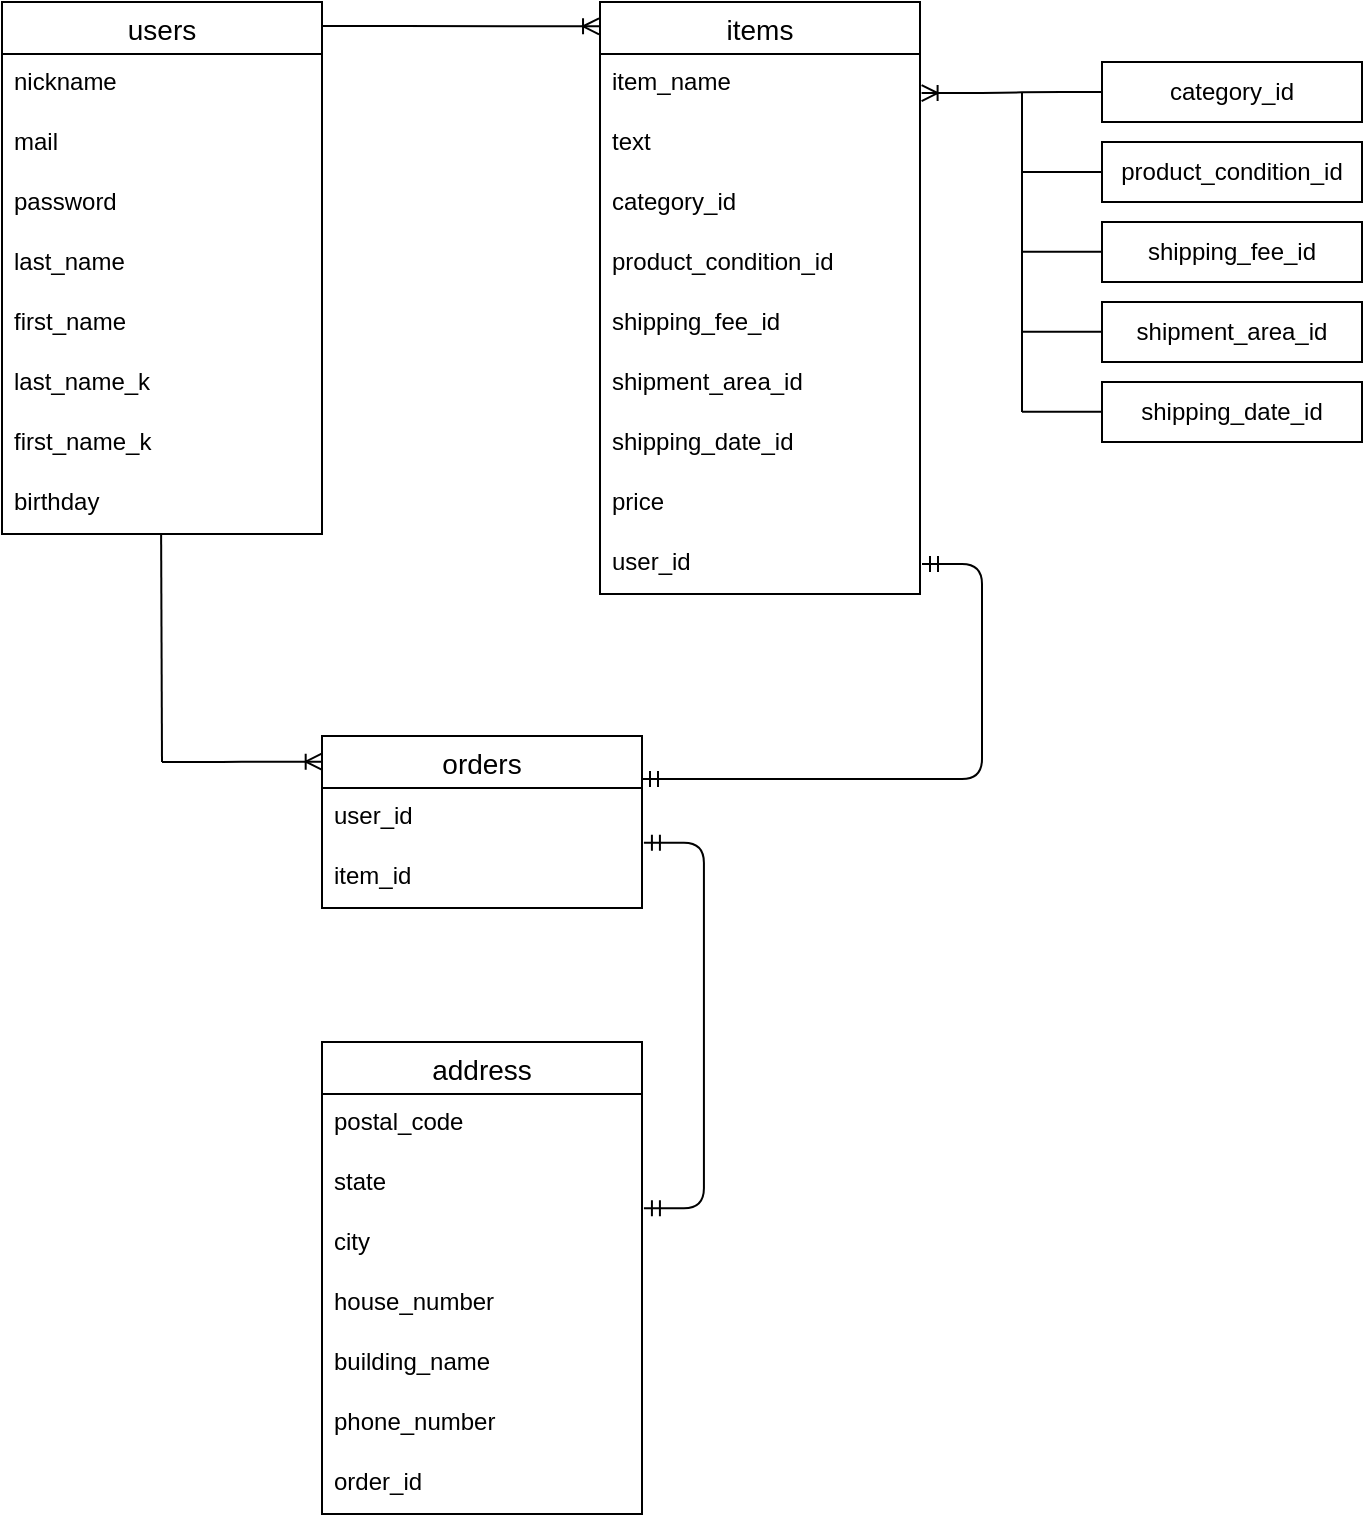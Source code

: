 <mxfile>
    <diagram id="_KOwfQ9zt2VYCs2yp2WA" name="ページ1">
        <mxGraphModel dx="386" dy="495" grid="1" gridSize="10" guides="1" tooltips="1" connect="1" arrows="1" fold="1" page="1" pageScale="1" pageWidth="827" pageHeight="1169" math="0" shadow="0">
            <root>
                <mxCell id="0"/>
                <mxCell id="1" parent="0"/>
                <mxCell id="2" value="users" style="swimlane;fontStyle=0;childLayout=stackLayout;horizontal=1;startSize=26;horizontalStack=0;resizeParent=1;resizeParentMax=0;resizeLast=0;collapsible=1;marginBottom=0;align=center;fontSize=14;" vertex="1" parent="1">
                    <mxGeometry x="90" y="170" width="160" height="266" as="geometry"/>
                </mxCell>
                <mxCell id="3" value="nickname" style="text;strokeColor=none;fillColor=none;spacingLeft=4;spacingRight=4;overflow=hidden;rotatable=0;points=[[0,0.5],[1,0.5]];portConstraint=eastwest;fontSize=12;" vertex="1" parent="2">
                    <mxGeometry y="26" width="160" height="30" as="geometry"/>
                </mxCell>
                <mxCell id="4" value="mail" style="text;strokeColor=none;fillColor=none;spacingLeft=4;spacingRight=4;overflow=hidden;rotatable=0;points=[[0,0.5],[1,0.5]];portConstraint=eastwest;fontSize=12;" vertex="1" parent="2">
                    <mxGeometry y="56" width="160" height="30" as="geometry"/>
                </mxCell>
                <mxCell id="5" value="password" style="text;strokeColor=none;fillColor=none;spacingLeft=4;spacingRight=4;overflow=hidden;rotatable=0;points=[[0,0.5],[1,0.5]];portConstraint=eastwest;fontSize=12;" vertex="1" parent="2">
                    <mxGeometry y="86" width="160" height="30" as="geometry"/>
                </mxCell>
                <mxCell id="OIUmChiFbWp5g4fDZaKt-5" value="last_name" style="text;strokeColor=none;fillColor=none;spacingLeft=4;spacingRight=4;overflow=hidden;rotatable=0;points=[[0,0.5],[1,0.5]];portConstraint=eastwest;fontSize=12;" vertex="1" parent="2">
                    <mxGeometry y="116" width="160" height="30" as="geometry"/>
                </mxCell>
                <mxCell id="OIUmChiFbWp5g4fDZaKt-9" value="first_name" style="text;strokeColor=none;fillColor=none;spacingLeft=4;spacingRight=4;overflow=hidden;rotatable=0;points=[[0,0.5],[1,0.5]];portConstraint=eastwest;fontSize=12;" vertex="1" parent="2">
                    <mxGeometry y="146" width="160" height="30" as="geometry"/>
                </mxCell>
                <mxCell id="OIUmChiFbWp5g4fDZaKt-8" value="last_name_k" style="text;strokeColor=none;fillColor=none;spacingLeft=4;spacingRight=4;overflow=hidden;rotatable=0;points=[[0,0.5],[1,0.5]];portConstraint=eastwest;fontSize=12;" vertex="1" parent="2">
                    <mxGeometry y="176" width="160" height="30" as="geometry"/>
                </mxCell>
                <mxCell id="OIUmChiFbWp5g4fDZaKt-7" value="first_name_k" style="text;strokeColor=none;fillColor=none;spacingLeft=4;spacingRight=4;overflow=hidden;rotatable=0;points=[[0,0.5],[1,0.5]];portConstraint=eastwest;fontSize=12;" vertex="1" parent="2">
                    <mxGeometry y="206" width="160" height="30" as="geometry"/>
                </mxCell>
                <mxCell id="OIUmChiFbWp5g4fDZaKt-6" value="birthday" style="text;strokeColor=none;fillColor=none;spacingLeft=4;spacingRight=4;overflow=hidden;rotatable=0;points=[[0,0.5],[1,0.5]];portConstraint=eastwest;fontSize=12;" vertex="1" parent="2">
                    <mxGeometry y="236" width="160" height="30" as="geometry"/>
                </mxCell>
                <mxCell id="OIUmChiFbWp5g4fDZaKt-10" value="items" style="swimlane;fontStyle=0;childLayout=stackLayout;horizontal=1;startSize=26;horizontalStack=0;resizeParent=1;resizeParentMax=0;resizeLast=0;collapsible=1;marginBottom=0;align=center;fontSize=14;" vertex="1" parent="1">
                    <mxGeometry x="389" y="170" width="160" height="296" as="geometry"/>
                </mxCell>
                <mxCell id="OIUmChiFbWp5g4fDZaKt-11" value="item_name" style="text;strokeColor=none;fillColor=none;spacingLeft=4;spacingRight=4;overflow=hidden;rotatable=0;points=[[0,0.5],[1,0.5]];portConstraint=eastwest;fontSize=12;" vertex="1" parent="OIUmChiFbWp5g4fDZaKt-10">
                    <mxGeometry y="26" width="160" height="30" as="geometry"/>
                </mxCell>
                <mxCell id="OIUmChiFbWp5g4fDZaKt-12" value="text" style="text;strokeColor=none;fillColor=none;spacingLeft=4;spacingRight=4;overflow=hidden;rotatable=0;points=[[0,0.5],[1,0.5]];portConstraint=eastwest;fontSize=12;" vertex="1" parent="OIUmChiFbWp5g4fDZaKt-10">
                    <mxGeometry y="56" width="160" height="30" as="geometry"/>
                </mxCell>
                <mxCell id="OIUmChiFbWp5g4fDZaKt-13" value="category_id" style="text;strokeColor=none;fillColor=none;spacingLeft=4;spacingRight=4;overflow=hidden;rotatable=0;points=[[0,0.5],[1,0.5]];portConstraint=eastwest;fontSize=12;" vertex="1" parent="OIUmChiFbWp5g4fDZaKt-10">
                    <mxGeometry y="86" width="160" height="30" as="geometry"/>
                </mxCell>
                <mxCell id="OIUmChiFbWp5g4fDZaKt-19" value="product_condition_id" style="text;strokeColor=none;fillColor=none;spacingLeft=4;spacingRight=4;overflow=hidden;rotatable=0;points=[[0,0.5],[1,0.5]];portConstraint=eastwest;fontSize=12;" vertex="1" parent="OIUmChiFbWp5g4fDZaKt-10">
                    <mxGeometry y="116" width="160" height="30" as="geometry"/>
                </mxCell>
                <mxCell id="OIUmChiFbWp5g4fDZaKt-18" value="shipping_fee_id" style="text;strokeColor=none;fillColor=none;spacingLeft=4;spacingRight=4;overflow=hidden;rotatable=0;points=[[0,0.5],[1,0.5]];portConstraint=eastwest;fontSize=12;" vertex="1" parent="OIUmChiFbWp5g4fDZaKt-10">
                    <mxGeometry y="146" width="160" height="30" as="geometry"/>
                </mxCell>
                <mxCell id="OIUmChiFbWp5g4fDZaKt-17" value="shipment_area_id" style="text;strokeColor=none;fillColor=none;spacingLeft=4;spacingRight=4;overflow=hidden;rotatable=0;points=[[0,0.5],[1,0.5]];portConstraint=eastwest;fontSize=12;" vertex="1" parent="OIUmChiFbWp5g4fDZaKt-10">
                    <mxGeometry y="176" width="160" height="30" as="geometry"/>
                </mxCell>
                <mxCell id="OIUmChiFbWp5g4fDZaKt-16" value="shipping_date_id" style="text;strokeColor=none;fillColor=none;spacingLeft=4;spacingRight=4;overflow=hidden;rotatable=0;points=[[0,0.5],[1,0.5]];portConstraint=eastwest;fontSize=12;" vertex="1" parent="OIUmChiFbWp5g4fDZaKt-10">
                    <mxGeometry y="206" width="160" height="30" as="geometry"/>
                </mxCell>
                <mxCell id="OIUmChiFbWp5g4fDZaKt-15" value="price" style="text;strokeColor=none;fillColor=none;spacingLeft=4;spacingRight=4;overflow=hidden;rotatable=0;points=[[0,0.5],[1,0.5]];portConstraint=eastwest;fontSize=12;" vertex="1" parent="OIUmChiFbWp5g4fDZaKt-10">
                    <mxGeometry y="236" width="160" height="30" as="geometry"/>
                </mxCell>
                <mxCell id="OIUmChiFbWp5g4fDZaKt-14" value="user_id" style="text;strokeColor=none;fillColor=none;spacingLeft=4;spacingRight=4;overflow=hidden;rotatable=0;points=[[0,0.5],[1,0.5]];portConstraint=eastwest;fontSize=12;" vertex="1" parent="OIUmChiFbWp5g4fDZaKt-10">
                    <mxGeometry y="266" width="160" height="30" as="geometry"/>
                </mxCell>
                <mxCell id="OIUmChiFbWp5g4fDZaKt-20" value="orders" style="swimlane;fontStyle=0;childLayout=stackLayout;horizontal=1;startSize=26;horizontalStack=0;resizeParent=1;resizeParentMax=0;resizeLast=0;collapsible=1;marginBottom=0;align=center;fontSize=14;" vertex="1" parent="1">
                    <mxGeometry x="250" y="537" width="160" height="86" as="geometry"/>
                </mxCell>
                <mxCell id="OIUmChiFbWp5g4fDZaKt-21" value="user_id" style="text;strokeColor=none;fillColor=none;spacingLeft=4;spacingRight=4;overflow=hidden;rotatable=0;points=[[0,0.5],[1,0.5]];portConstraint=eastwest;fontSize=12;" vertex="1" parent="OIUmChiFbWp5g4fDZaKt-20">
                    <mxGeometry y="26" width="160" height="30" as="geometry"/>
                </mxCell>
                <mxCell id="OIUmChiFbWp5g4fDZaKt-22" value="item_id" style="text;strokeColor=none;fillColor=none;spacingLeft=4;spacingRight=4;overflow=hidden;rotatable=0;points=[[0,0.5],[1,0.5]];portConstraint=eastwest;fontSize=12;" vertex="1" parent="OIUmChiFbWp5g4fDZaKt-20">
                    <mxGeometry y="56" width="160" height="30" as="geometry"/>
                </mxCell>
                <mxCell id="OIUmChiFbWp5g4fDZaKt-24" value="address" style="swimlane;fontStyle=0;childLayout=stackLayout;horizontal=1;startSize=26;horizontalStack=0;resizeParent=1;resizeParentMax=0;resizeLast=0;collapsible=1;marginBottom=0;align=center;fontSize=14;" vertex="1" parent="1">
                    <mxGeometry x="250" y="690" width="160" height="236" as="geometry"/>
                </mxCell>
                <mxCell id="OIUmChiFbWp5g4fDZaKt-25" value="postal_code" style="text;strokeColor=none;fillColor=none;spacingLeft=4;spacingRight=4;overflow=hidden;rotatable=0;points=[[0,0.5],[1,0.5]];portConstraint=eastwest;fontSize=12;" vertex="1" parent="OIUmChiFbWp5g4fDZaKt-24">
                    <mxGeometry y="26" width="160" height="30" as="geometry"/>
                </mxCell>
                <mxCell id="OIUmChiFbWp5g4fDZaKt-26" value="state" style="text;strokeColor=none;fillColor=none;spacingLeft=4;spacingRight=4;overflow=hidden;rotatable=0;points=[[0,0.5],[1,0.5]];portConstraint=eastwest;fontSize=12;" vertex="1" parent="OIUmChiFbWp5g4fDZaKt-24">
                    <mxGeometry y="56" width="160" height="30" as="geometry"/>
                </mxCell>
                <mxCell id="OIUmChiFbWp5g4fDZaKt-27" value="city" style="text;strokeColor=none;fillColor=none;spacingLeft=4;spacingRight=4;overflow=hidden;rotatable=0;points=[[0,0.5],[1,0.5]];portConstraint=eastwest;fontSize=12;" vertex="1" parent="OIUmChiFbWp5g4fDZaKt-24">
                    <mxGeometry y="86" width="160" height="30" as="geometry"/>
                </mxCell>
                <mxCell id="OIUmChiFbWp5g4fDZaKt-30" value="house_number" style="text;strokeColor=none;fillColor=none;spacingLeft=4;spacingRight=4;overflow=hidden;rotatable=0;points=[[0,0.5],[1,0.5]];portConstraint=eastwest;fontSize=12;" vertex="1" parent="OIUmChiFbWp5g4fDZaKt-24">
                    <mxGeometry y="116" width="160" height="30" as="geometry"/>
                </mxCell>
                <mxCell id="OIUmChiFbWp5g4fDZaKt-29" value="building_name" style="text;strokeColor=none;fillColor=none;spacingLeft=4;spacingRight=4;overflow=hidden;rotatable=0;points=[[0,0.5],[1,0.5]];portConstraint=eastwest;fontSize=12;" vertex="1" parent="OIUmChiFbWp5g4fDZaKt-24">
                    <mxGeometry y="146" width="160" height="30" as="geometry"/>
                </mxCell>
                <mxCell id="OIUmChiFbWp5g4fDZaKt-28" value="phone_number" style="text;strokeColor=none;fillColor=none;spacingLeft=4;spacingRight=4;overflow=hidden;rotatable=0;points=[[0,0.5],[1,0.5]];portConstraint=eastwest;fontSize=12;" vertex="1" parent="OIUmChiFbWp5g4fDZaKt-24">
                    <mxGeometry y="176" width="160" height="30" as="geometry"/>
                </mxCell>
                <mxCell id="OIUmChiFbWp5g4fDZaKt-57" value="order_id" style="text;strokeColor=none;fillColor=none;spacingLeft=4;spacingRight=4;overflow=hidden;rotatable=0;points=[[0,0.5],[1,0.5]];portConstraint=eastwest;fontSize=12;" vertex="1" parent="OIUmChiFbWp5g4fDZaKt-24">
                    <mxGeometry y="206" width="160" height="30" as="geometry"/>
                </mxCell>
                <mxCell id="OIUmChiFbWp5g4fDZaKt-35" value="&lt;span style=&quot;text-align: left&quot;&gt;category_id&lt;/span&gt;" style="whiteSpace=wrap;html=1;align=center;" vertex="1" parent="1">
                    <mxGeometry x="640" y="200" width="130" height="30" as="geometry"/>
                </mxCell>
                <mxCell id="OIUmChiFbWp5g4fDZaKt-37" value="&lt;span style=&quot;text-align: left&quot;&gt;product_condition_id&lt;/span&gt;" style="whiteSpace=wrap;html=1;align=center;" vertex="1" parent="1">
                    <mxGeometry x="640" y="240" width="130" height="30" as="geometry"/>
                </mxCell>
                <mxCell id="OIUmChiFbWp5g4fDZaKt-38" value="&lt;span style=&quot;text-align: left&quot;&gt;shipping_fee_id&lt;/span&gt;" style="whiteSpace=wrap;html=1;align=center;" vertex="1" parent="1">
                    <mxGeometry x="640" y="280" width="130" height="30" as="geometry"/>
                </mxCell>
                <mxCell id="OIUmChiFbWp5g4fDZaKt-39" value="&lt;span style=&quot;text-align: left&quot;&gt;shipment_area_id&lt;/span&gt;" style="whiteSpace=wrap;html=1;align=center;" vertex="1" parent="1">
                    <mxGeometry x="640" y="320" width="130" height="30" as="geometry"/>
                </mxCell>
                <mxCell id="OIUmChiFbWp5g4fDZaKt-40" value="&lt;span style=&quot;text-align: left&quot;&gt;shipping_date_id&lt;/span&gt;" style="whiteSpace=wrap;html=1;align=center;" vertex="1" parent="1">
                    <mxGeometry x="640" y="360" width="130" height="30" as="geometry"/>
                </mxCell>
                <mxCell id="OIUmChiFbWp5g4fDZaKt-43" value="" style="edgeStyle=entityRelationEdgeStyle;fontSize=12;html=1;endArrow=ERoneToMany;entryX=1.005;entryY=0.652;entryDx=0;entryDy=0;entryPerimeter=0;exitX=0;exitY=0.5;exitDx=0;exitDy=0;" edge="1" parent="1" source="OIUmChiFbWp5g4fDZaKt-35" target="OIUmChiFbWp5g4fDZaKt-11">
                    <mxGeometry width="100" height="100" relative="1" as="geometry">
                        <mxPoint x="610" y="303" as="sourcePoint"/>
                        <mxPoint x="640" y="270" as="targetPoint"/>
                    </mxGeometry>
                </mxCell>
                <mxCell id="OIUmChiFbWp5g4fDZaKt-45" value="" style="endArrow=none;html=1;rounded=0;entryX=0;entryY=0.5;entryDx=0;entryDy=0;" edge="1" parent="1" target="OIUmChiFbWp5g4fDZaKt-37">
                    <mxGeometry relative="1" as="geometry">
                        <mxPoint x="600" y="255" as="sourcePoint"/>
                        <mxPoint x="700" y="290" as="targetPoint"/>
                    </mxGeometry>
                </mxCell>
                <mxCell id="OIUmChiFbWp5g4fDZaKt-46" value="" style="endArrow=none;html=1;rounded=0;entryX=0;entryY=0.5;entryDx=0;entryDy=0;" edge="1" parent="1">
                    <mxGeometry relative="1" as="geometry">
                        <mxPoint x="600" y="294.82" as="sourcePoint"/>
                        <mxPoint x="640" y="294.82" as="targetPoint"/>
                    </mxGeometry>
                </mxCell>
                <mxCell id="OIUmChiFbWp5g4fDZaKt-47" value="" style="endArrow=none;html=1;rounded=0;entryX=0;entryY=0.5;entryDx=0;entryDy=0;" edge="1" parent="1">
                    <mxGeometry relative="1" as="geometry">
                        <mxPoint x="600" y="334.82" as="sourcePoint"/>
                        <mxPoint x="640" y="334.82" as="targetPoint"/>
                    </mxGeometry>
                </mxCell>
                <mxCell id="OIUmChiFbWp5g4fDZaKt-48" value="" style="endArrow=none;html=1;rounded=0;entryX=0;entryY=0.5;entryDx=0;entryDy=0;" edge="1" parent="1">
                    <mxGeometry relative="1" as="geometry">
                        <mxPoint x="600" y="374.82" as="sourcePoint"/>
                        <mxPoint x="640" y="374.82" as="targetPoint"/>
                    </mxGeometry>
                </mxCell>
                <mxCell id="OIUmChiFbWp5g4fDZaKt-50" value="" style="endArrow=none;html=1;rounded=0;" edge="1" parent="1">
                    <mxGeometry relative="1" as="geometry">
                        <mxPoint x="600" y="215" as="sourcePoint"/>
                        <mxPoint x="600" y="375" as="targetPoint"/>
                    </mxGeometry>
                </mxCell>
                <mxCell id="OIUmChiFbWp5g4fDZaKt-51" value="" style="edgeStyle=entityRelationEdgeStyle;fontSize=12;html=1;endArrow=ERmandOne;startArrow=ERmandOne;exitX=1.006;exitY=-0.087;exitDx=0;exitDy=0;exitPerimeter=0;entryX=1.006;entryY=-0.097;entryDx=0;entryDy=0;entryPerimeter=0;" edge="1" parent="1" source="OIUmChiFbWp5g4fDZaKt-22" target="OIUmChiFbWp5g4fDZaKt-27">
                    <mxGeometry width="100" height="100" relative="1" as="geometry">
                        <mxPoint x="410" y="540" as="sourcePoint"/>
                        <mxPoint x="510" y="440" as="targetPoint"/>
                    </mxGeometry>
                </mxCell>
                <mxCell id="OIUmChiFbWp5g4fDZaKt-52" value="" style="edgeStyle=entityRelationEdgeStyle;fontSize=12;html=1;endArrow=ERmandOne;startArrow=ERmandOne;entryX=1;entryY=0.25;entryDx=0;entryDy=0;" edge="1" parent="1" target="OIUmChiFbWp5g4fDZaKt-20">
                    <mxGeometry width="100" height="100" relative="1" as="geometry">
                        <mxPoint x="550" y="451" as="sourcePoint"/>
                        <mxPoint x="290" y="540" as="targetPoint"/>
                    </mxGeometry>
                </mxCell>
                <mxCell id="OIUmChiFbWp5g4fDZaKt-53" value="" style="edgeStyle=entityRelationEdgeStyle;fontSize=12;html=1;endArrow=ERoneToMany;entryX=-0.003;entryY=0.041;entryDx=0;entryDy=0;entryPerimeter=0;" edge="1" parent="1" target="OIUmChiFbWp5g4fDZaKt-10">
                    <mxGeometry width="100" height="100" relative="1" as="geometry">
                        <mxPoint x="250" y="182" as="sourcePoint"/>
                        <mxPoint x="450" y="350" as="targetPoint"/>
                    </mxGeometry>
                </mxCell>
                <mxCell id="OIUmChiFbWp5g4fDZaKt-54" value="" style="edgeStyle=entityRelationEdgeStyle;fontSize=12;html=1;endArrow=ERoneToMany;entryX=-0.001;entryY=0.149;entryDx=0;entryDy=0;entryPerimeter=0;" edge="1" parent="1" target="OIUmChiFbWp5g4fDZaKt-20">
                    <mxGeometry width="100" height="100" relative="1" as="geometry">
                        <mxPoint x="170" y="550" as="sourcePoint"/>
                        <mxPoint x="50" y="620" as="targetPoint"/>
                    </mxGeometry>
                </mxCell>
                <mxCell id="OIUmChiFbWp5g4fDZaKt-56" value="" style="endArrow=none;html=1;rounded=0;exitX=0.491;exitY=1.004;exitDx=0;exitDy=0;exitPerimeter=0;" edge="1" parent="1">
                    <mxGeometry relative="1" as="geometry">
                        <mxPoint x="169.56" y="436.12" as="sourcePoint"/>
                        <mxPoint x="170" y="550" as="targetPoint"/>
                    </mxGeometry>
                </mxCell>
            </root>
        </mxGraphModel>
    </diagram>
</mxfile>